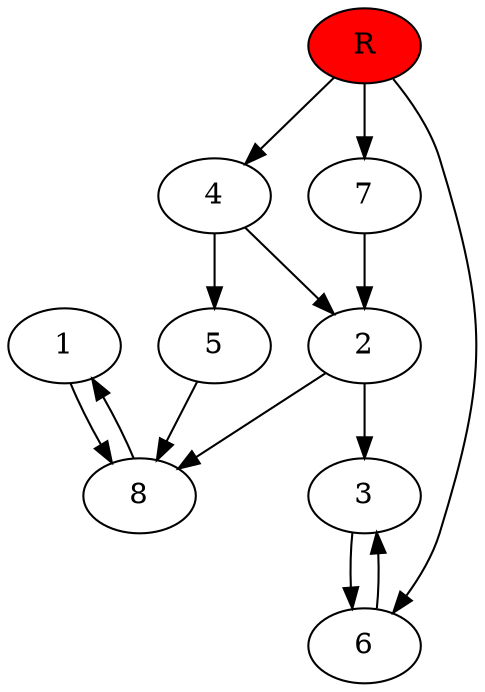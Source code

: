 digraph prb9987 {
	1
	2
	3
	4
	5
	6
	7
	8
	R [fillcolor="#ff0000" style=filled]
	1 -> 8
	2 -> 3
	2 -> 8
	3 -> 6
	4 -> 2
	4 -> 5
	5 -> 8
	6 -> 3
	7 -> 2
	8 -> 1
	R -> 4
	R -> 6
	R -> 7
}
